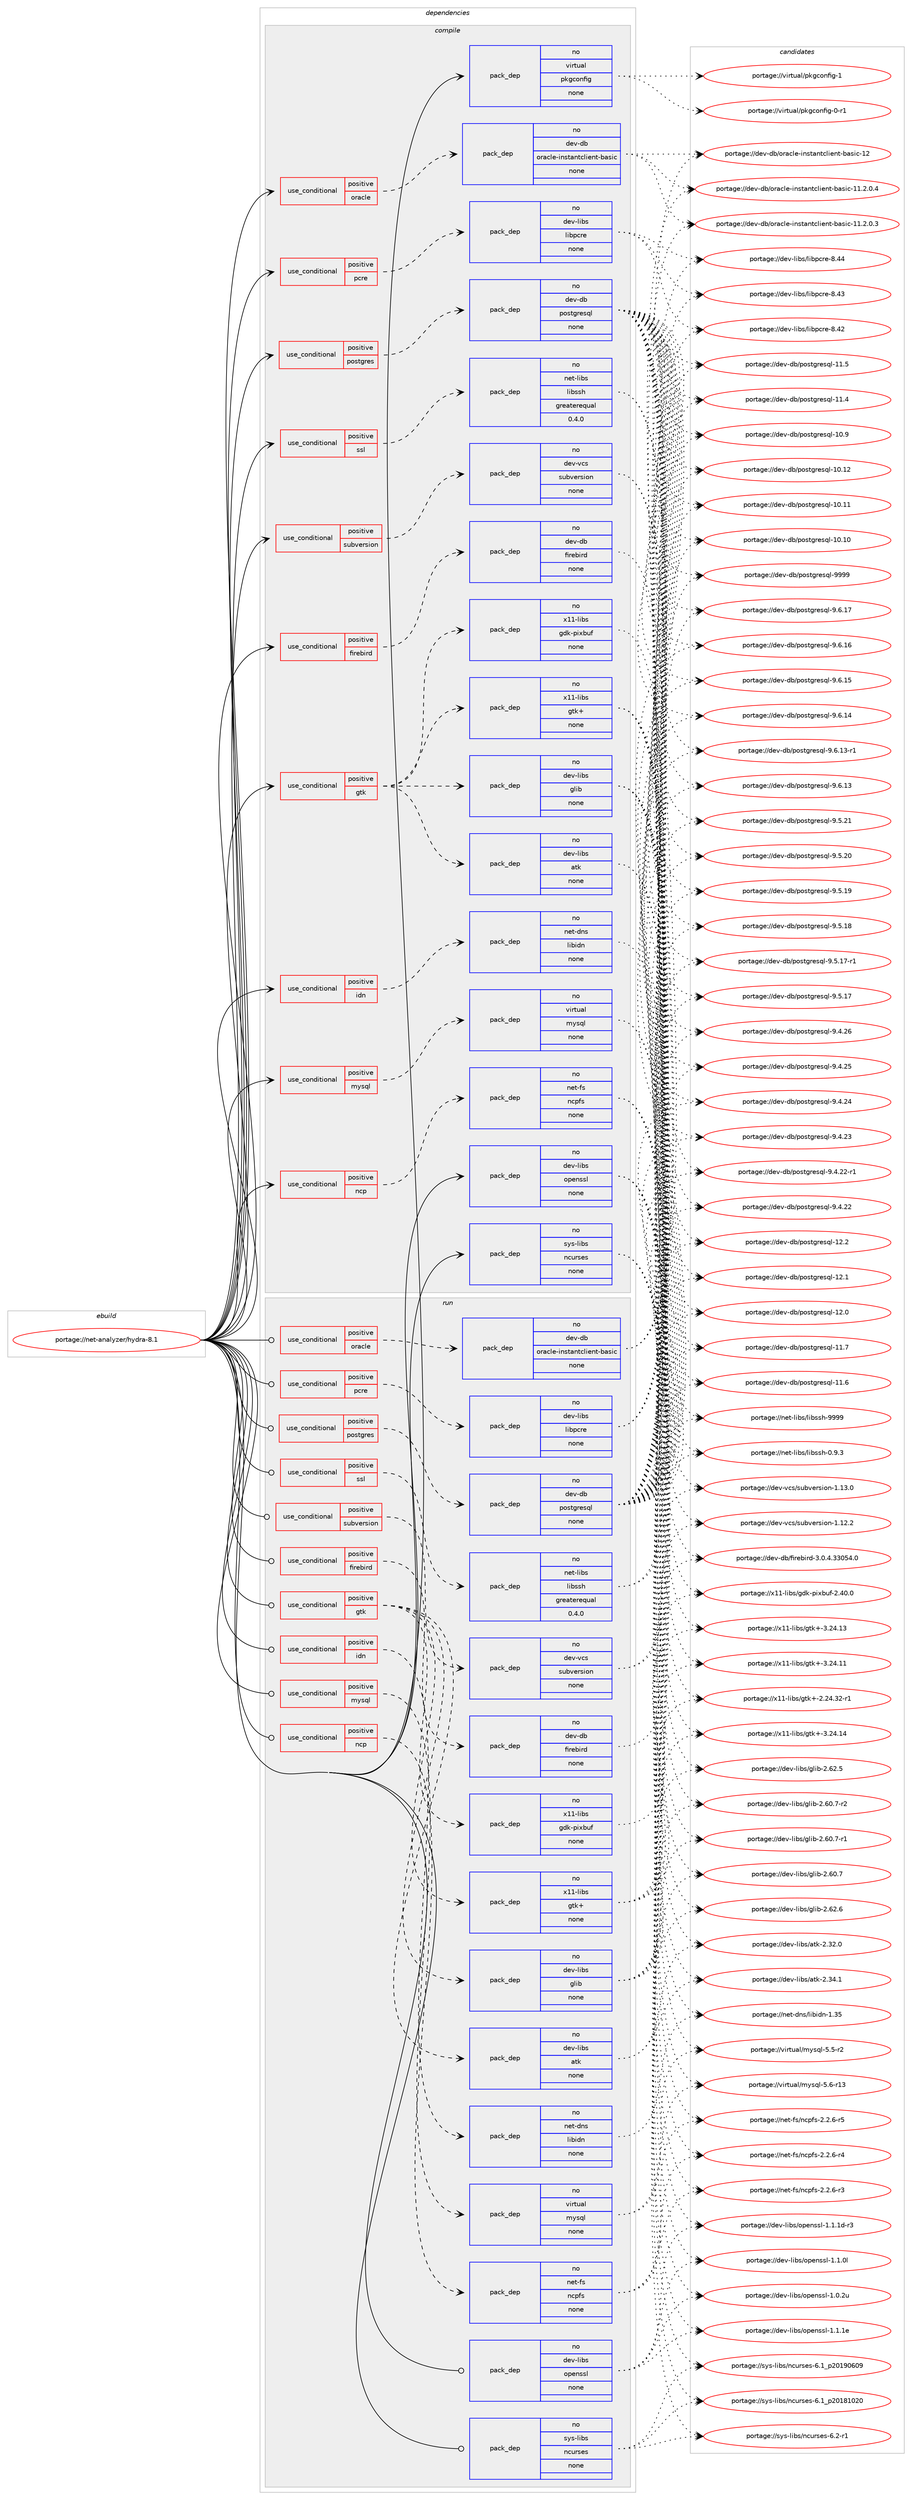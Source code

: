 digraph prolog {

# *************
# Graph options
# *************

newrank=true;
concentrate=true;
compound=true;
graph [rankdir=LR,fontname=Helvetica,fontsize=10,ranksep=1.5];#, ranksep=2.5, nodesep=0.2];
edge  [arrowhead=vee];
node  [fontname=Helvetica,fontsize=10];

# **********
# The ebuild
# **********

subgraph cluster_leftcol {
color=gray;
rank=same;
label=<<i>ebuild</i>>;
id [label="portage://net-analyzer/hydra-8.1", color=red, width=4, href="../net-analyzer/hydra-8.1.svg"];
}

# ****************
# The dependencies
# ****************

subgraph cluster_midcol {
color=gray;
label=<<i>dependencies</i>>;
subgraph cluster_compile {
fillcolor="#eeeeee";
style=filled;
label=<<i>compile</i>>;
subgraph cond4685 {
dependency26727 [label=<<TABLE BORDER="0" CELLBORDER="1" CELLSPACING="0" CELLPADDING="4"><TR><TD ROWSPAN="3" CELLPADDING="10">use_conditional</TD></TR><TR><TD>positive</TD></TR><TR><TD>firebird</TD></TR></TABLE>>, shape=none, color=red];
subgraph pack21644 {
dependency26728 [label=<<TABLE BORDER="0" CELLBORDER="1" CELLSPACING="0" CELLPADDING="4" WIDTH="220"><TR><TD ROWSPAN="6" CELLPADDING="30">pack_dep</TD></TR><TR><TD WIDTH="110">no</TD></TR><TR><TD>dev-db</TD></TR><TR><TD>firebird</TD></TR><TR><TD>none</TD></TR><TR><TD></TD></TR></TABLE>>, shape=none, color=blue];
}
dependency26727:e -> dependency26728:w [weight=20,style="dashed",arrowhead="vee"];
}
id:e -> dependency26727:w [weight=20,style="solid",arrowhead="vee"];
subgraph cond4686 {
dependency26729 [label=<<TABLE BORDER="0" CELLBORDER="1" CELLSPACING="0" CELLPADDING="4"><TR><TD ROWSPAN="3" CELLPADDING="10">use_conditional</TD></TR><TR><TD>positive</TD></TR><TR><TD>gtk</TD></TR></TABLE>>, shape=none, color=red];
subgraph pack21645 {
dependency26730 [label=<<TABLE BORDER="0" CELLBORDER="1" CELLSPACING="0" CELLPADDING="4" WIDTH="220"><TR><TD ROWSPAN="6" CELLPADDING="30">pack_dep</TD></TR><TR><TD WIDTH="110">no</TD></TR><TR><TD>dev-libs</TD></TR><TR><TD>atk</TD></TR><TR><TD>none</TD></TR><TR><TD></TD></TR></TABLE>>, shape=none, color=blue];
}
dependency26729:e -> dependency26730:w [weight=20,style="dashed",arrowhead="vee"];
subgraph pack21646 {
dependency26731 [label=<<TABLE BORDER="0" CELLBORDER="1" CELLSPACING="0" CELLPADDING="4" WIDTH="220"><TR><TD ROWSPAN="6" CELLPADDING="30">pack_dep</TD></TR><TR><TD WIDTH="110">no</TD></TR><TR><TD>dev-libs</TD></TR><TR><TD>glib</TD></TR><TR><TD>none</TD></TR><TR><TD></TD></TR></TABLE>>, shape=none, color=blue];
}
dependency26729:e -> dependency26731:w [weight=20,style="dashed",arrowhead="vee"];
subgraph pack21647 {
dependency26732 [label=<<TABLE BORDER="0" CELLBORDER="1" CELLSPACING="0" CELLPADDING="4" WIDTH="220"><TR><TD ROWSPAN="6" CELLPADDING="30">pack_dep</TD></TR><TR><TD WIDTH="110">no</TD></TR><TR><TD>x11-libs</TD></TR><TR><TD>gdk-pixbuf</TD></TR><TR><TD>none</TD></TR><TR><TD></TD></TR></TABLE>>, shape=none, color=blue];
}
dependency26729:e -> dependency26732:w [weight=20,style="dashed",arrowhead="vee"];
subgraph pack21648 {
dependency26733 [label=<<TABLE BORDER="0" CELLBORDER="1" CELLSPACING="0" CELLPADDING="4" WIDTH="220"><TR><TD ROWSPAN="6" CELLPADDING="30">pack_dep</TD></TR><TR><TD WIDTH="110">no</TD></TR><TR><TD>x11-libs</TD></TR><TR><TD>gtk+</TD></TR><TR><TD>none</TD></TR><TR><TD></TD></TR></TABLE>>, shape=none, color=blue];
}
dependency26729:e -> dependency26733:w [weight=20,style="dashed",arrowhead="vee"];
}
id:e -> dependency26729:w [weight=20,style="solid",arrowhead="vee"];
subgraph cond4687 {
dependency26734 [label=<<TABLE BORDER="0" CELLBORDER="1" CELLSPACING="0" CELLPADDING="4"><TR><TD ROWSPAN="3" CELLPADDING="10">use_conditional</TD></TR><TR><TD>positive</TD></TR><TR><TD>idn</TD></TR></TABLE>>, shape=none, color=red];
subgraph pack21649 {
dependency26735 [label=<<TABLE BORDER="0" CELLBORDER="1" CELLSPACING="0" CELLPADDING="4" WIDTH="220"><TR><TD ROWSPAN="6" CELLPADDING="30">pack_dep</TD></TR><TR><TD WIDTH="110">no</TD></TR><TR><TD>net-dns</TD></TR><TR><TD>libidn</TD></TR><TR><TD>none</TD></TR><TR><TD></TD></TR></TABLE>>, shape=none, color=blue];
}
dependency26734:e -> dependency26735:w [weight=20,style="dashed",arrowhead="vee"];
}
id:e -> dependency26734:w [weight=20,style="solid",arrowhead="vee"];
subgraph cond4688 {
dependency26736 [label=<<TABLE BORDER="0" CELLBORDER="1" CELLSPACING="0" CELLPADDING="4"><TR><TD ROWSPAN="3" CELLPADDING="10">use_conditional</TD></TR><TR><TD>positive</TD></TR><TR><TD>mysql</TD></TR></TABLE>>, shape=none, color=red];
subgraph pack21650 {
dependency26737 [label=<<TABLE BORDER="0" CELLBORDER="1" CELLSPACING="0" CELLPADDING="4" WIDTH="220"><TR><TD ROWSPAN="6" CELLPADDING="30">pack_dep</TD></TR><TR><TD WIDTH="110">no</TD></TR><TR><TD>virtual</TD></TR><TR><TD>mysql</TD></TR><TR><TD>none</TD></TR><TR><TD></TD></TR></TABLE>>, shape=none, color=blue];
}
dependency26736:e -> dependency26737:w [weight=20,style="dashed",arrowhead="vee"];
}
id:e -> dependency26736:w [weight=20,style="solid",arrowhead="vee"];
subgraph cond4689 {
dependency26738 [label=<<TABLE BORDER="0" CELLBORDER="1" CELLSPACING="0" CELLPADDING="4"><TR><TD ROWSPAN="3" CELLPADDING="10">use_conditional</TD></TR><TR><TD>positive</TD></TR><TR><TD>ncp</TD></TR></TABLE>>, shape=none, color=red];
subgraph pack21651 {
dependency26739 [label=<<TABLE BORDER="0" CELLBORDER="1" CELLSPACING="0" CELLPADDING="4" WIDTH="220"><TR><TD ROWSPAN="6" CELLPADDING="30">pack_dep</TD></TR><TR><TD WIDTH="110">no</TD></TR><TR><TD>net-fs</TD></TR><TR><TD>ncpfs</TD></TR><TR><TD>none</TD></TR><TR><TD></TD></TR></TABLE>>, shape=none, color=blue];
}
dependency26738:e -> dependency26739:w [weight=20,style="dashed",arrowhead="vee"];
}
id:e -> dependency26738:w [weight=20,style="solid",arrowhead="vee"];
subgraph cond4690 {
dependency26740 [label=<<TABLE BORDER="0" CELLBORDER="1" CELLSPACING="0" CELLPADDING="4"><TR><TD ROWSPAN="3" CELLPADDING="10">use_conditional</TD></TR><TR><TD>positive</TD></TR><TR><TD>oracle</TD></TR></TABLE>>, shape=none, color=red];
subgraph pack21652 {
dependency26741 [label=<<TABLE BORDER="0" CELLBORDER="1" CELLSPACING="0" CELLPADDING="4" WIDTH="220"><TR><TD ROWSPAN="6" CELLPADDING="30">pack_dep</TD></TR><TR><TD WIDTH="110">no</TD></TR><TR><TD>dev-db</TD></TR><TR><TD>oracle-instantclient-basic</TD></TR><TR><TD>none</TD></TR><TR><TD></TD></TR></TABLE>>, shape=none, color=blue];
}
dependency26740:e -> dependency26741:w [weight=20,style="dashed",arrowhead="vee"];
}
id:e -> dependency26740:w [weight=20,style="solid",arrowhead="vee"];
subgraph cond4691 {
dependency26742 [label=<<TABLE BORDER="0" CELLBORDER="1" CELLSPACING="0" CELLPADDING="4"><TR><TD ROWSPAN="3" CELLPADDING="10">use_conditional</TD></TR><TR><TD>positive</TD></TR><TR><TD>pcre</TD></TR></TABLE>>, shape=none, color=red];
subgraph pack21653 {
dependency26743 [label=<<TABLE BORDER="0" CELLBORDER="1" CELLSPACING="0" CELLPADDING="4" WIDTH="220"><TR><TD ROWSPAN="6" CELLPADDING="30">pack_dep</TD></TR><TR><TD WIDTH="110">no</TD></TR><TR><TD>dev-libs</TD></TR><TR><TD>libpcre</TD></TR><TR><TD>none</TD></TR><TR><TD></TD></TR></TABLE>>, shape=none, color=blue];
}
dependency26742:e -> dependency26743:w [weight=20,style="dashed",arrowhead="vee"];
}
id:e -> dependency26742:w [weight=20,style="solid",arrowhead="vee"];
subgraph cond4692 {
dependency26744 [label=<<TABLE BORDER="0" CELLBORDER="1" CELLSPACING="0" CELLPADDING="4"><TR><TD ROWSPAN="3" CELLPADDING="10">use_conditional</TD></TR><TR><TD>positive</TD></TR><TR><TD>postgres</TD></TR></TABLE>>, shape=none, color=red];
subgraph pack21654 {
dependency26745 [label=<<TABLE BORDER="0" CELLBORDER="1" CELLSPACING="0" CELLPADDING="4" WIDTH="220"><TR><TD ROWSPAN="6" CELLPADDING="30">pack_dep</TD></TR><TR><TD WIDTH="110">no</TD></TR><TR><TD>dev-db</TD></TR><TR><TD>postgresql</TD></TR><TR><TD>none</TD></TR><TR><TD></TD></TR></TABLE>>, shape=none, color=blue];
}
dependency26744:e -> dependency26745:w [weight=20,style="dashed",arrowhead="vee"];
}
id:e -> dependency26744:w [weight=20,style="solid",arrowhead="vee"];
subgraph cond4693 {
dependency26746 [label=<<TABLE BORDER="0" CELLBORDER="1" CELLSPACING="0" CELLPADDING="4"><TR><TD ROWSPAN="3" CELLPADDING="10">use_conditional</TD></TR><TR><TD>positive</TD></TR><TR><TD>ssl</TD></TR></TABLE>>, shape=none, color=red];
subgraph pack21655 {
dependency26747 [label=<<TABLE BORDER="0" CELLBORDER="1" CELLSPACING="0" CELLPADDING="4" WIDTH="220"><TR><TD ROWSPAN="6" CELLPADDING="30">pack_dep</TD></TR><TR><TD WIDTH="110">no</TD></TR><TR><TD>net-libs</TD></TR><TR><TD>libssh</TD></TR><TR><TD>greaterequal</TD></TR><TR><TD>0.4.0</TD></TR></TABLE>>, shape=none, color=blue];
}
dependency26746:e -> dependency26747:w [weight=20,style="dashed",arrowhead="vee"];
}
id:e -> dependency26746:w [weight=20,style="solid",arrowhead="vee"];
subgraph cond4694 {
dependency26748 [label=<<TABLE BORDER="0" CELLBORDER="1" CELLSPACING="0" CELLPADDING="4"><TR><TD ROWSPAN="3" CELLPADDING="10">use_conditional</TD></TR><TR><TD>positive</TD></TR><TR><TD>subversion</TD></TR></TABLE>>, shape=none, color=red];
subgraph pack21656 {
dependency26749 [label=<<TABLE BORDER="0" CELLBORDER="1" CELLSPACING="0" CELLPADDING="4" WIDTH="220"><TR><TD ROWSPAN="6" CELLPADDING="30">pack_dep</TD></TR><TR><TD WIDTH="110">no</TD></TR><TR><TD>dev-vcs</TD></TR><TR><TD>subversion</TD></TR><TR><TD>none</TD></TR><TR><TD></TD></TR></TABLE>>, shape=none, color=blue];
}
dependency26748:e -> dependency26749:w [weight=20,style="dashed",arrowhead="vee"];
}
id:e -> dependency26748:w [weight=20,style="solid",arrowhead="vee"];
subgraph pack21657 {
dependency26750 [label=<<TABLE BORDER="0" CELLBORDER="1" CELLSPACING="0" CELLPADDING="4" WIDTH="220"><TR><TD ROWSPAN="6" CELLPADDING="30">pack_dep</TD></TR><TR><TD WIDTH="110">no</TD></TR><TR><TD>dev-libs</TD></TR><TR><TD>openssl</TD></TR><TR><TD>none</TD></TR><TR><TD></TD></TR></TABLE>>, shape=none, color=blue];
}
id:e -> dependency26750:w [weight=20,style="solid",arrowhead="vee"];
subgraph pack21658 {
dependency26751 [label=<<TABLE BORDER="0" CELLBORDER="1" CELLSPACING="0" CELLPADDING="4" WIDTH="220"><TR><TD ROWSPAN="6" CELLPADDING="30">pack_dep</TD></TR><TR><TD WIDTH="110">no</TD></TR><TR><TD>sys-libs</TD></TR><TR><TD>ncurses</TD></TR><TR><TD>none</TD></TR><TR><TD></TD></TR></TABLE>>, shape=none, color=blue];
}
id:e -> dependency26751:w [weight=20,style="solid",arrowhead="vee"];
subgraph pack21659 {
dependency26752 [label=<<TABLE BORDER="0" CELLBORDER="1" CELLSPACING="0" CELLPADDING="4" WIDTH="220"><TR><TD ROWSPAN="6" CELLPADDING="30">pack_dep</TD></TR><TR><TD WIDTH="110">no</TD></TR><TR><TD>virtual</TD></TR><TR><TD>pkgconfig</TD></TR><TR><TD>none</TD></TR><TR><TD></TD></TR></TABLE>>, shape=none, color=blue];
}
id:e -> dependency26752:w [weight=20,style="solid",arrowhead="vee"];
}
subgraph cluster_compileandrun {
fillcolor="#eeeeee";
style=filled;
label=<<i>compile and run</i>>;
}
subgraph cluster_run {
fillcolor="#eeeeee";
style=filled;
label=<<i>run</i>>;
subgraph cond4695 {
dependency26753 [label=<<TABLE BORDER="0" CELLBORDER="1" CELLSPACING="0" CELLPADDING="4"><TR><TD ROWSPAN="3" CELLPADDING="10">use_conditional</TD></TR><TR><TD>positive</TD></TR><TR><TD>firebird</TD></TR></TABLE>>, shape=none, color=red];
subgraph pack21660 {
dependency26754 [label=<<TABLE BORDER="0" CELLBORDER="1" CELLSPACING="0" CELLPADDING="4" WIDTH="220"><TR><TD ROWSPAN="6" CELLPADDING="30">pack_dep</TD></TR><TR><TD WIDTH="110">no</TD></TR><TR><TD>dev-db</TD></TR><TR><TD>firebird</TD></TR><TR><TD>none</TD></TR><TR><TD></TD></TR></TABLE>>, shape=none, color=blue];
}
dependency26753:e -> dependency26754:w [weight=20,style="dashed",arrowhead="vee"];
}
id:e -> dependency26753:w [weight=20,style="solid",arrowhead="odot"];
subgraph cond4696 {
dependency26755 [label=<<TABLE BORDER="0" CELLBORDER="1" CELLSPACING="0" CELLPADDING="4"><TR><TD ROWSPAN="3" CELLPADDING="10">use_conditional</TD></TR><TR><TD>positive</TD></TR><TR><TD>gtk</TD></TR></TABLE>>, shape=none, color=red];
subgraph pack21661 {
dependency26756 [label=<<TABLE BORDER="0" CELLBORDER="1" CELLSPACING="0" CELLPADDING="4" WIDTH="220"><TR><TD ROWSPAN="6" CELLPADDING="30">pack_dep</TD></TR><TR><TD WIDTH="110">no</TD></TR><TR><TD>dev-libs</TD></TR><TR><TD>atk</TD></TR><TR><TD>none</TD></TR><TR><TD></TD></TR></TABLE>>, shape=none, color=blue];
}
dependency26755:e -> dependency26756:w [weight=20,style="dashed",arrowhead="vee"];
subgraph pack21662 {
dependency26757 [label=<<TABLE BORDER="0" CELLBORDER="1" CELLSPACING="0" CELLPADDING="4" WIDTH="220"><TR><TD ROWSPAN="6" CELLPADDING="30">pack_dep</TD></TR><TR><TD WIDTH="110">no</TD></TR><TR><TD>dev-libs</TD></TR><TR><TD>glib</TD></TR><TR><TD>none</TD></TR><TR><TD></TD></TR></TABLE>>, shape=none, color=blue];
}
dependency26755:e -> dependency26757:w [weight=20,style="dashed",arrowhead="vee"];
subgraph pack21663 {
dependency26758 [label=<<TABLE BORDER="0" CELLBORDER="1" CELLSPACING="0" CELLPADDING="4" WIDTH="220"><TR><TD ROWSPAN="6" CELLPADDING="30">pack_dep</TD></TR><TR><TD WIDTH="110">no</TD></TR><TR><TD>x11-libs</TD></TR><TR><TD>gdk-pixbuf</TD></TR><TR><TD>none</TD></TR><TR><TD></TD></TR></TABLE>>, shape=none, color=blue];
}
dependency26755:e -> dependency26758:w [weight=20,style="dashed",arrowhead="vee"];
subgraph pack21664 {
dependency26759 [label=<<TABLE BORDER="0" CELLBORDER="1" CELLSPACING="0" CELLPADDING="4" WIDTH="220"><TR><TD ROWSPAN="6" CELLPADDING="30">pack_dep</TD></TR><TR><TD WIDTH="110">no</TD></TR><TR><TD>x11-libs</TD></TR><TR><TD>gtk+</TD></TR><TR><TD>none</TD></TR><TR><TD></TD></TR></TABLE>>, shape=none, color=blue];
}
dependency26755:e -> dependency26759:w [weight=20,style="dashed",arrowhead="vee"];
}
id:e -> dependency26755:w [weight=20,style="solid",arrowhead="odot"];
subgraph cond4697 {
dependency26760 [label=<<TABLE BORDER="0" CELLBORDER="1" CELLSPACING="0" CELLPADDING="4"><TR><TD ROWSPAN="3" CELLPADDING="10">use_conditional</TD></TR><TR><TD>positive</TD></TR><TR><TD>idn</TD></TR></TABLE>>, shape=none, color=red];
subgraph pack21665 {
dependency26761 [label=<<TABLE BORDER="0" CELLBORDER="1" CELLSPACING="0" CELLPADDING="4" WIDTH="220"><TR><TD ROWSPAN="6" CELLPADDING="30">pack_dep</TD></TR><TR><TD WIDTH="110">no</TD></TR><TR><TD>net-dns</TD></TR><TR><TD>libidn</TD></TR><TR><TD>none</TD></TR><TR><TD></TD></TR></TABLE>>, shape=none, color=blue];
}
dependency26760:e -> dependency26761:w [weight=20,style="dashed",arrowhead="vee"];
}
id:e -> dependency26760:w [weight=20,style="solid",arrowhead="odot"];
subgraph cond4698 {
dependency26762 [label=<<TABLE BORDER="0" CELLBORDER="1" CELLSPACING="0" CELLPADDING="4"><TR><TD ROWSPAN="3" CELLPADDING="10">use_conditional</TD></TR><TR><TD>positive</TD></TR><TR><TD>mysql</TD></TR></TABLE>>, shape=none, color=red];
subgraph pack21666 {
dependency26763 [label=<<TABLE BORDER="0" CELLBORDER="1" CELLSPACING="0" CELLPADDING="4" WIDTH="220"><TR><TD ROWSPAN="6" CELLPADDING="30">pack_dep</TD></TR><TR><TD WIDTH="110">no</TD></TR><TR><TD>virtual</TD></TR><TR><TD>mysql</TD></TR><TR><TD>none</TD></TR><TR><TD></TD></TR></TABLE>>, shape=none, color=blue];
}
dependency26762:e -> dependency26763:w [weight=20,style="dashed",arrowhead="vee"];
}
id:e -> dependency26762:w [weight=20,style="solid",arrowhead="odot"];
subgraph cond4699 {
dependency26764 [label=<<TABLE BORDER="0" CELLBORDER="1" CELLSPACING="0" CELLPADDING="4"><TR><TD ROWSPAN="3" CELLPADDING="10">use_conditional</TD></TR><TR><TD>positive</TD></TR><TR><TD>ncp</TD></TR></TABLE>>, shape=none, color=red];
subgraph pack21667 {
dependency26765 [label=<<TABLE BORDER="0" CELLBORDER="1" CELLSPACING="0" CELLPADDING="4" WIDTH="220"><TR><TD ROWSPAN="6" CELLPADDING="30">pack_dep</TD></TR><TR><TD WIDTH="110">no</TD></TR><TR><TD>net-fs</TD></TR><TR><TD>ncpfs</TD></TR><TR><TD>none</TD></TR><TR><TD></TD></TR></TABLE>>, shape=none, color=blue];
}
dependency26764:e -> dependency26765:w [weight=20,style="dashed",arrowhead="vee"];
}
id:e -> dependency26764:w [weight=20,style="solid",arrowhead="odot"];
subgraph cond4700 {
dependency26766 [label=<<TABLE BORDER="0" CELLBORDER="1" CELLSPACING="0" CELLPADDING="4"><TR><TD ROWSPAN="3" CELLPADDING="10">use_conditional</TD></TR><TR><TD>positive</TD></TR><TR><TD>oracle</TD></TR></TABLE>>, shape=none, color=red];
subgraph pack21668 {
dependency26767 [label=<<TABLE BORDER="0" CELLBORDER="1" CELLSPACING="0" CELLPADDING="4" WIDTH="220"><TR><TD ROWSPAN="6" CELLPADDING="30">pack_dep</TD></TR><TR><TD WIDTH="110">no</TD></TR><TR><TD>dev-db</TD></TR><TR><TD>oracle-instantclient-basic</TD></TR><TR><TD>none</TD></TR><TR><TD></TD></TR></TABLE>>, shape=none, color=blue];
}
dependency26766:e -> dependency26767:w [weight=20,style="dashed",arrowhead="vee"];
}
id:e -> dependency26766:w [weight=20,style="solid",arrowhead="odot"];
subgraph cond4701 {
dependency26768 [label=<<TABLE BORDER="0" CELLBORDER="1" CELLSPACING="0" CELLPADDING="4"><TR><TD ROWSPAN="3" CELLPADDING="10">use_conditional</TD></TR><TR><TD>positive</TD></TR><TR><TD>pcre</TD></TR></TABLE>>, shape=none, color=red];
subgraph pack21669 {
dependency26769 [label=<<TABLE BORDER="0" CELLBORDER="1" CELLSPACING="0" CELLPADDING="4" WIDTH="220"><TR><TD ROWSPAN="6" CELLPADDING="30">pack_dep</TD></TR><TR><TD WIDTH="110">no</TD></TR><TR><TD>dev-libs</TD></TR><TR><TD>libpcre</TD></TR><TR><TD>none</TD></TR><TR><TD></TD></TR></TABLE>>, shape=none, color=blue];
}
dependency26768:e -> dependency26769:w [weight=20,style="dashed",arrowhead="vee"];
}
id:e -> dependency26768:w [weight=20,style="solid",arrowhead="odot"];
subgraph cond4702 {
dependency26770 [label=<<TABLE BORDER="0" CELLBORDER="1" CELLSPACING="0" CELLPADDING="4"><TR><TD ROWSPAN="3" CELLPADDING="10">use_conditional</TD></TR><TR><TD>positive</TD></TR><TR><TD>postgres</TD></TR></TABLE>>, shape=none, color=red];
subgraph pack21670 {
dependency26771 [label=<<TABLE BORDER="0" CELLBORDER="1" CELLSPACING="0" CELLPADDING="4" WIDTH="220"><TR><TD ROWSPAN="6" CELLPADDING="30">pack_dep</TD></TR><TR><TD WIDTH="110">no</TD></TR><TR><TD>dev-db</TD></TR><TR><TD>postgresql</TD></TR><TR><TD>none</TD></TR><TR><TD></TD></TR></TABLE>>, shape=none, color=blue];
}
dependency26770:e -> dependency26771:w [weight=20,style="dashed",arrowhead="vee"];
}
id:e -> dependency26770:w [weight=20,style="solid",arrowhead="odot"];
subgraph cond4703 {
dependency26772 [label=<<TABLE BORDER="0" CELLBORDER="1" CELLSPACING="0" CELLPADDING="4"><TR><TD ROWSPAN="3" CELLPADDING="10">use_conditional</TD></TR><TR><TD>positive</TD></TR><TR><TD>ssl</TD></TR></TABLE>>, shape=none, color=red];
subgraph pack21671 {
dependency26773 [label=<<TABLE BORDER="0" CELLBORDER="1" CELLSPACING="0" CELLPADDING="4" WIDTH="220"><TR><TD ROWSPAN="6" CELLPADDING="30">pack_dep</TD></TR><TR><TD WIDTH="110">no</TD></TR><TR><TD>net-libs</TD></TR><TR><TD>libssh</TD></TR><TR><TD>greaterequal</TD></TR><TR><TD>0.4.0</TD></TR></TABLE>>, shape=none, color=blue];
}
dependency26772:e -> dependency26773:w [weight=20,style="dashed",arrowhead="vee"];
}
id:e -> dependency26772:w [weight=20,style="solid",arrowhead="odot"];
subgraph cond4704 {
dependency26774 [label=<<TABLE BORDER="0" CELLBORDER="1" CELLSPACING="0" CELLPADDING="4"><TR><TD ROWSPAN="3" CELLPADDING="10">use_conditional</TD></TR><TR><TD>positive</TD></TR><TR><TD>subversion</TD></TR></TABLE>>, shape=none, color=red];
subgraph pack21672 {
dependency26775 [label=<<TABLE BORDER="0" CELLBORDER="1" CELLSPACING="0" CELLPADDING="4" WIDTH="220"><TR><TD ROWSPAN="6" CELLPADDING="30">pack_dep</TD></TR><TR><TD WIDTH="110">no</TD></TR><TR><TD>dev-vcs</TD></TR><TR><TD>subversion</TD></TR><TR><TD>none</TD></TR><TR><TD></TD></TR></TABLE>>, shape=none, color=blue];
}
dependency26774:e -> dependency26775:w [weight=20,style="dashed",arrowhead="vee"];
}
id:e -> dependency26774:w [weight=20,style="solid",arrowhead="odot"];
subgraph pack21673 {
dependency26776 [label=<<TABLE BORDER="0" CELLBORDER="1" CELLSPACING="0" CELLPADDING="4" WIDTH="220"><TR><TD ROWSPAN="6" CELLPADDING="30">pack_dep</TD></TR><TR><TD WIDTH="110">no</TD></TR><TR><TD>dev-libs</TD></TR><TR><TD>openssl</TD></TR><TR><TD>none</TD></TR><TR><TD></TD></TR></TABLE>>, shape=none, color=blue];
}
id:e -> dependency26776:w [weight=20,style="solid",arrowhead="odot"];
subgraph pack21674 {
dependency26777 [label=<<TABLE BORDER="0" CELLBORDER="1" CELLSPACING="0" CELLPADDING="4" WIDTH="220"><TR><TD ROWSPAN="6" CELLPADDING="30">pack_dep</TD></TR><TR><TD WIDTH="110">no</TD></TR><TR><TD>sys-libs</TD></TR><TR><TD>ncurses</TD></TR><TR><TD>none</TD></TR><TR><TD></TD></TR></TABLE>>, shape=none, color=blue];
}
id:e -> dependency26777:w [weight=20,style="solid",arrowhead="odot"];
}
}

# **************
# The candidates
# **************

subgraph cluster_choices {
rank=same;
color=gray;
label=<<i>candidates</i>>;

subgraph choice21644 {
color=black;
nodesep=1;
choice100101118451009847102105114101981051141004551464846524651514853524648 [label="portage://dev-db/firebird-3.0.4.33054.0", color=red, width=4,href="../dev-db/firebird-3.0.4.33054.0.svg"];
dependency26728:e -> choice100101118451009847102105114101981051141004551464846524651514853524648:w [style=dotted,weight="100"];
}
subgraph choice21645 {
color=black;
nodesep=1;
choice1001011184510810598115479711610745504651524649 [label="portage://dev-libs/atk-2.34.1", color=red, width=4,href="../dev-libs/atk-2.34.1.svg"];
choice1001011184510810598115479711610745504651504648 [label="portage://dev-libs/atk-2.32.0", color=red, width=4,href="../dev-libs/atk-2.32.0.svg"];
dependency26730:e -> choice1001011184510810598115479711610745504651524649:w [style=dotted,weight="100"];
dependency26730:e -> choice1001011184510810598115479711610745504651504648:w [style=dotted,weight="100"];
}
subgraph choice21646 {
color=black;
nodesep=1;
choice1001011184510810598115471031081059845504654504654 [label="portage://dev-libs/glib-2.62.6", color=red, width=4,href="../dev-libs/glib-2.62.6.svg"];
choice1001011184510810598115471031081059845504654504653 [label="portage://dev-libs/glib-2.62.5", color=red, width=4,href="../dev-libs/glib-2.62.5.svg"];
choice10010111845108105981154710310810598455046544846554511450 [label="portage://dev-libs/glib-2.60.7-r2", color=red, width=4,href="../dev-libs/glib-2.60.7-r2.svg"];
choice10010111845108105981154710310810598455046544846554511449 [label="portage://dev-libs/glib-2.60.7-r1", color=red, width=4,href="../dev-libs/glib-2.60.7-r1.svg"];
choice1001011184510810598115471031081059845504654484655 [label="portage://dev-libs/glib-2.60.7", color=red, width=4,href="../dev-libs/glib-2.60.7.svg"];
dependency26731:e -> choice1001011184510810598115471031081059845504654504654:w [style=dotted,weight="100"];
dependency26731:e -> choice1001011184510810598115471031081059845504654504653:w [style=dotted,weight="100"];
dependency26731:e -> choice10010111845108105981154710310810598455046544846554511450:w [style=dotted,weight="100"];
dependency26731:e -> choice10010111845108105981154710310810598455046544846554511449:w [style=dotted,weight="100"];
dependency26731:e -> choice1001011184510810598115471031081059845504654484655:w [style=dotted,weight="100"];
}
subgraph choice21647 {
color=black;
nodesep=1;
choice1204949451081059811547103100107451121051209811710245504652484648 [label="portage://x11-libs/gdk-pixbuf-2.40.0", color=red, width=4,href="../x11-libs/gdk-pixbuf-2.40.0.svg"];
dependency26732:e -> choice1204949451081059811547103100107451121051209811710245504652484648:w [style=dotted,weight="100"];
}
subgraph choice21648 {
color=black;
nodesep=1;
choice1204949451081059811547103116107434551465052464952 [label="portage://x11-libs/gtk+-3.24.14", color=red, width=4,href="../x11-libs/gtk+-3.24.14.svg"];
choice1204949451081059811547103116107434551465052464951 [label="portage://x11-libs/gtk+-3.24.13", color=red, width=4,href="../x11-libs/gtk+-3.24.13.svg"];
choice1204949451081059811547103116107434551465052464949 [label="portage://x11-libs/gtk+-3.24.11", color=red, width=4,href="../x11-libs/gtk+-3.24.11.svg"];
choice12049494510810598115471031161074345504650524651504511449 [label="portage://x11-libs/gtk+-2.24.32-r1", color=red, width=4,href="../x11-libs/gtk+-2.24.32-r1.svg"];
dependency26733:e -> choice1204949451081059811547103116107434551465052464952:w [style=dotted,weight="100"];
dependency26733:e -> choice1204949451081059811547103116107434551465052464951:w [style=dotted,weight="100"];
dependency26733:e -> choice1204949451081059811547103116107434551465052464949:w [style=dotted,weight="100"];
dependency26733:e -> choice12049494510810598115471031161074345504650524651504511449:w [style=dotted,weight="100"];
}
subgraph choice21649 {
color=black;
nodesep=1;
choice1101011164510011011547108105981051001104549465153 [label="portage://net-dns/libidn-1.35", color=red, width=4,href="../net-dns/libidn-1.35.svg"];
dependency26735:e -> choice1101011164510011011547108105981051001104549465153:w [style=dotted,weight="100"];
}
subgraph choice21650 {
color=black;
nodesep=1;
choice118105114116117971084710912111511310845534654451144951 [label="portage://virtual/mysql-5.6-r13", color=red, width=4,href="../virtual/mysql-5.6-r13.svg"];
choice1181051141161179710847109121115113108455346534511450 [label="portage://virtual/mysql-5.5-r2", color=red, width=4,href="../virtual/mysql-5.5-r2.svg"];
dependency26737:e -> choice118105114116117971084710912111511310845534654451144951:w [style=dotted,weight="100"];
dependency26737:e -> choice1181051141161179710847109121115113108455346534511450:w [style=dotted,weight="100"];
}
subgraph choice21651 {
color=black;
nodesep=1;
choice1101011164510211547110991121021154550465046544511453 [label="portage://net-fs/ncpfs-2.2.6-r5", color=red, width=4,href="../net-fs/ncpfs-2.2.6-r5.svg"];
choice1101011164510211547110991121021154550465046544511452 [label="portage://net-fs/ncpfs-2.2.6-r4", color=red, width=4,href="../net-fs/ncpfs-2.2.6-r4.svg"];
choice1101011164510211547110991121021154550465046544511451 [label="portage://net-fs/ncpfs-2.2.6-r3", color=red, width=4,href="../net-fs/ncpfs-2.2.6-r3.svg"];
dependency26739:e -> choice1101011164510211547110991121021154550465046544511453:w [style=dotted,weight="100"];
dependency26739:e -> choice1101011164510211547110991121021154550465046544511452:w [style=dotted,weight="100"];
dependency26739:e -> choice1101011164510211547110991121021154550465046544511451:w [style=dotted,weight="100"];
}
subgraph choice21652 {
color=black;
nodesep=1;
choice100101118451009847111114979910810145105110115116971101169910810510111011645989711510599454950 [label="portage://dev-db/oracle-instantclient-basic-12", color=red, width=4,href="../dev-db/oracle-instantclient-basic-12.svg"];
choice100101118451009847111114979910810145105110115116971101169910810510111011645989711510599454949465046484652 [label="portage://dev-db/oracle-instantclient-basic-11.2.0.4", color=red, width=4,href="../dev-db/oracle-instantclient-basic-11.2.0.4.svg"];
choice100101118451009847111114979910810145105110115116971101169910810510111011645989711510599454949465046484651 [label="portage://dev-db/oracle-instantclient-basic-11.2.0.3", color=red, width=4,href="../dev-db/oracle-instantclient-basic-11.2.0.3.svg"];
dependency26741:e -> choice100101118451009847111114979910810145105110115116971101169910810510111011645989711510599454950:w [style=dotted,weight="100"];
dependency26741:e -> choice100101118451009847111114979910810145105110115116971101169910810510111011645989711510599454949465046484652:w [style=dotted,weight="100"];
dependency26741:e -> choice100101118451009847111114979910810145105110115116971101169910810510111011645989711510599454949465046484651:w [style=dotted,weight="100"];
}
subgraph choice21653 {
color=black;
nodesep=1;
choice10010111845108105981154710810598112991141014556465252 [label="portage://dev-libs/libpcre-8.44", color=red, width=4,href="../dev-libs/libpcre-8.44.svg"];
choice10010111845108105981154710810598112991141014556465251 [label="portage://dev-libs/libpcre-8.43", color=red, width=4,href="../dev-libs/libpcre-8.43.svg"];
choice10010111845108105981154710810598112991141014556465250 [label="portage://dev-libs/libpcre-8.42", color=red, width=4,href="../dev-libs/libpcre-8.42.svg"];
dependency26743:e -> choice10010111845108105981154710810598112991141014556465252:w [style=dotted,weight="100"];
dependency26743:e -> choice10010111845108105981154710810598112991141014556465251:w [style=dotted,weight="100"];
dependency26743:e -> choice10010111845108105981154710810598112991141014556465250:w [style=dotted,weight="100"];
}
subgraph choice21654 {
color=black;
nodesep=1;
choice1001011184510098471121111151161031141011151131084557575757 [label="portage://dev-db/postgresql-9999", color=red, width=4,href="../dev-db/postgresql-9999.svg"];
choice10010111845100984711211111511610311410111511310845574654464955 [label="portage://dev-db/postgresql-9.6.17", color=red, width=4,href="../dev-db/postgresql-9.6.17.svg"];
choice10010111845100984711211111511610311410111511310845574654464954 [label="portage://dev-db/postgresql-9.6.16", color=red, width=4,href="../dev-db/postgresql-9.6.16.svg"];
choice10010111845100984711211111511610311410111511310845574654464953 [label="portage://dev-db/postgresql-9.6.15", color=red, width=4,href="../dev-db/postgresql-9.6.15.svg"];
choice10010111845100984711211111511610311410111511310845574654464952 [label="portage://dev-db/postgresql-9.6.14", color=red, width=4,href="../dev-db/postgresql-9.6.14.svg"];
choice100101118451009847112111115116103114101115113108455746544649514511449 [label="portage://dev-db/postgresql-9.6.13-r1", color=red, width=4,href="../dev-db/postgresql-9.6.13-r1.svg"];
choice10010111845100984711211111511610311410111511310845574654464951 [label="portage://dev-db/postgresql-9.6.13", color=red, width=4,href="../dev-db/postgresql-9.6.13.svg"];
choice10010111845100984711211111511610311410111511310845574653465049 [label="portage://dev-db/postgresql-9.5.21", color=red, width=4,href="../dev-db/postgresql-9.5.21.svg"];
choice10010111845100984711211111511610311410111511310845574653465048 [label="portage://dev-db/postgresql-9.5.20", color=red, width=4,href="../dev-db/postgresql-9.5.20.svg"];
choice10010111845100984711211111511610311410111511310845574653464957 [label="portage://dev-db/postgresql-9.5.19", color=red, width=4,href="../dev-db/postgresql-9.5.19.svg"];
choice10010111845100984711211111511610311410111511310845574653464956 [label="portage://dev-db/postgresql-9.5.18", color=red, width=4,href="../dev-db/postgresql-9.5.18.svg"];
choice100101118451009847112111115116103114101115113108455746534649554511449 [label="portage://dev-db/postgresql-9.5.17-r1", color=red, width=4,href="../dev-db/postgresql-9.5.17-r1.svg"];
choice10010111845100984711211111511610311410111511310845574653464955 [label="portage://dev-db/postgresql-9.5.17", color=red, width=4,href="../dev-db/postgresql-9.5.17.svg"];
choice10010111845100984711211111511610311410111511310845574652465054 [label="portage://dev-db/postgresql-9.4.26", color=red, width=4,href="../dev-db/postgresql-9.4.26.svg"];
choice10010111845100984711211111511610311410111511310845574652465053 [label="portage://dev-db/postgresql-9.4.25", color=red, width=4,href="../dev-db/postgresql-9.4.25.svg"];
choice10010111845100984711211111511610311410111511310845574652465052 [label="portage://dev-db/postgresql-9.4.24", color=red, width=4,href="../dev-db/postgresql-9.4.24.svg"];
choice10010111845100984711211111511610311410111511310845574652465051 [label="portage://dev-db/postgresql-9.4.23", color=red, width=4,href="../dev-db/postgresql-9.4.23.svg"];
choice100101118451009847112111115116103114101115113108455746524650504511449 [label="portage://dev-db/postgresql-9.4.22-r1", color=red, width=4,href="../dev-db/postgresql-9.4.22-r1.svg"];
choice10010111845100984711211111511610311410111511310845574652465050 [label="portage://dev-db/postgresql-9.4.22", color=red, width=4,href="../dev-db/postgresql-9.4.22.svg"];
choice1001011184510098471121111151161031141011151131084549504650 [label="portage://dev-db/postgresql-12.2", color=red, width=4,href="../dev-db/postgresql-12.2.svg"];
choice1001011184510098471121111151161031141011151131084549504649 [label="portage://dev-db/postgresql-12.1", color=red, width=4,href="../dev-db/postgresql-12.1.svg"];
choice1001011184510098471121111151161031141011151131084549504648 [label="portage://dev-db/postgresql-12.0", color=red, width=4,href="../dev-db/postgresql-12.0.svg"];
choice1001011184510098471121111151161031141011151131084549494655 [label="portage://dev-db/postgresql-11.7", color=red, width=4,href="../dev-db/postgresql-11.7.svg"];
choice1001011184510098471121111151161031141011151131084549494654 [label="portage://dev-db/postgresql-11.6", color=red, width=4,href="../dev-db/postgresql-11.6.svg"];
choice1001011184510098471121111151161031141011151131084549494653 [label="portage://dev-db/postgresql-11.5", color=red, width=4,href="../dev-db/postgresql-11.5.svg"];
choice1001011184510098471121111151161031141011151131084549494652 [label="portage://dev-db/postgresql-11.4", color=red, width=4,href="../dev-db/postgresql-11.4.svg"];
choice1001011184510098471121111151161031141011151131084549484657 [label="portage://dev-db/postgresql-10.9", color=red, width=4,href="../dev-db/postgresql-10.9.svg"];
choice100101118451009847112111115116103114101115113108454948464950 [label="portage://dev-db/postgresql-10.12", color=red, width=4,href="../dev-db/postgresql-10.12.svg"];
choice100101118451009847112111115116103114101115113108454948464949 [label="portage://dev-db/postgresql-10.11", color=red, width=4,href="../dev-db/postgresql-10.11.svg"];
choice100101118451009847112111115116103114101115113108454948464948 [label="portage://dev-db/postgresql-10.10", color=red, width=4,href="../dev-db/postgresql-10.10.svg"];
dependency26745:e -> choice1001011184510098471121111151161031141011151131084557575757:w [style=dotted,weight="100"];
dependency26745:e -> choice10010111845100984711211111511610311410111511310845574654464955:w [style=dotted,weight="100"];
dependency26745:e -> choice10010111845100984711211111511610311410111511310845574654464954:w [style=dotted,weight="100"];
dependency26745:e -> choice10010111845100984711211111511610311410111511310845574654464953:w [style=dotted,weight="100"];
dependency26745:e -> choice10010111845100984711211111511610311410111511310845574654464952:w [style=dotted,weight="100"];
dependency26745:e -> choice100101118451009847112111115116103114101115113108455746544649514511449:w [style=dotted,weight="100"];
dependency26745:e -> choice10010111845100984711211111511610311410111511310845574654464951:w [style=dotted,weight="100"];
dependency26745:e -> choice10010111845100984711211111511610311410111511310845574653465049:w [style=dotted,weight="100"];
dependency26745:e -> choice10010111845100984711211111511610311410111511310845574653465048:w [style=dotted,weight="100"];
dependency26745:e -> choice10010111845100984711211111511610311410111511310845574653464957:w [style=dotted,weight="100"];
dependency26745:e -> choice10010111845100984711211111511610311410111511310845574653464956:w [style=dotted,weight="100"];
dependency26745:e -> choice100101118451009847112111115116103114101115113108455746534649554511449:w [style=dotted,weight="100"];
dependency26745:e -> choice10010111845100984711211111511610311410111511310845574653464955:w [style=dotted,weight="100"];
dependency26745:e -> choice10010111845100984711211111511610311410111511310845574652465054:w [style=dotted,weight="100"];
dependency26745:e -> choice10010111845100984711211111511610311410111511310845574652465053:w [style=dotted,weight="100"];
dependency26745:e -> choice10010111845100984711211111511610311410111511310845574652465052:w [style=dotted,weight="100"];
dependency26745:e -> choice10010111845100984711211111511610311410111511310845574652465051:w [style=dotted,weight="100"];
dependency26745:e -> choice100101118451009847112111115116103114101115113108455746524650504511449:w [style=dotted,weight="100"];
dependency26745:e -> choice10010111845100984711211111511610311410111511310845574652465050:w [style=dotted,weight="100"];
dependency26745:e -> choice1001011184510098471121111151161031141011151131084549504650:w [style=dotted,weight="100"];
dependency26745:e -> choice1001011184510098471121111151161031141011151131084549504649:w [style=dotted,weight="100"];
dependency26745:e -> choice1001011184510098471121111151161031141011151131084549504648:w [style=dotted,weight="100"];
dependency26745:e -> choice1001011184510098471121111151161031141011151131084549494655:w [style=dotted,weight="100"];
dependency26745:e -> choice1001011184510098471121111151161031141011151131084549494654:w [style=dotted,weight="100"];
dependency26745:e -> choice1001011184510098471121111151161031141011151131084549494653:w [style=dotted,weight="100"];
dependency26745:e -> choice1001011184510098471121111151161031141011151131084549494652:w [style=dotted,weight="100"];
dependency26745:e -> choice1001011184510098471121111151161031141011151131084549484657:w [style=dotted,weight="100"];
dependency26745:e -> choice100101118451009847112111115116103114101115113108454948464950:w [style=dotted,weight="100"];
dependency26745:e -> choice100101118451009847112111115116103114101115113108454948464949:w [style=dotted,weight="100"];
dependency26745:e -> choice100101118451009847112111115116103114101115113108454948464948:w [style=dotted,weight="100"];
}
subgraph choice21655 {
color=black;
nodesep=1;
choice110101116451081059811547108105981151151044557575757 [label="portage://net-libs/libssh-9999", color=red, width=4,href="../net-libs/libssh-9999.svg"];
choice11010111645108105981154710810598115115104454846574651 [label="portage://net-libs/libssh-0.9.3", color=red, width=4,href="../net-libs/libssh-0.9.3.svg"];
dependency26747:e -> choice110101116451081059811547108105981151151044557575757:w [style=dotted,weight="100"];
dependency26747:e -> choice11010111645108105981154710810598115115104454846574651:w [style=dotted,weight="100"];
}
subgraph choice21656 {
color=black;
nodesep=1;
choice1001011184511899115471151179811810111411510511111045494649514648 [label="portage://dev-vcs/subversion-1.13.0", color=red, width=4,href="../dev-vcs/subversion-1.13.0.svg"];
choice1001011184511899115471151179811810111411510511111045494649504650 [label="portage://dev-vcs/subversion-1.12.2", color=red, width=4,href="../dev-vcs/subversion-1.12.2.svg"];
dependency26749:e -> choice1001011184511899115471151179811810111411510511111045494649514648:w [style=dotted,weight="100"];
dependency26749:e -> choice1001011184511899115471151179811810111411510511111045494649504650:w [style=dotted,weight="100"];
}
subgraph choice21657 {
color=black;
nodesep=1;
choice100101118451081059811547111112101110115115108454946494649101 [label="portage://dev-libs/openssl-1.1.1e", color=red, width=4,href="../dev-libs/openssl-1.1.1e.svg"];
choice1001011184510810598115471111121011101151151084549464946491004511451 [label="portage://dev-libs/openssl-1.1.1d-r3", color=red, width=4,href="../dev-libs/openssl-1.1.1d-r3.svg"];
choice100101118451081059811547111112101110115115108454946494648108 [label="portage://dev-libs/openssl-1.1.0l", color=red, width=4,href="../dev-libs/openssl-1.1.0l.svg"];
choice100101118451081059811547111112101110115115108454946484650117 [label="portage://dev-libs/openssl-1.0.2u", color=red, width=4,href="../dev-libs/openssl-1.0.2u.svg"];
dependency26750:e -> choice100101118451081059811547111112101110115115108454946494649101:w [style=dotted,weight="100"];
dependency26750:e -> choice1001011184510810598115471111121011101151151084549464946491004511451:w [style=dotted,weight="100"];
dependency26750:e -> choice100101118451081059811547111112101110115115108454946494648108:w [style=dotted,weight="100"];
dependency26750:e -> choice100101118451081059811547111112101110115115108454946484650117:w [style=dotted,weight="100"];
}
subgraph choice21658 {
color=black;
nodesep=1;
choice11512111545108105981154711099117114115101115455446504511449 [label="portage://sys-libs/ncurses-6.2-r1", color=red, width=4,href="../sys-libs/ncurses-6.2-r1.svg"];
choice1151211154510810598115471109911711411510111545544649951125048495748544857 [label="portage://sys-libs/ncurses-6.1_p20190609", color=red, width=4,href="../sys-libs/ncurses-6.1_p20190609.svg"];
choice1151211154510810598115471109911711411510111545544649951125048495649485048 [label="portage://sys-libs/ncurses-6.1_p20181020", color=red, width=4,href="../sys-libs/ncurses-6.1_p20181020.svg"];
dependency26751:e -> choice11512111545108105981154711099117114115101115455446504511449:w [style=dotted,weight="100"];
dependency26751:e -> choice1151211154510810598115471109911711411510111545544649951125048495748544857:w [style=dotted,weight="100"];
dependency26751:e -> choice1151211154510810598115471109911711411510111545544649951125048495649485048:w [style=dotted,weight="100"];
}
subgraph choice21659 {
color=black;
nodesep=1;
choice1181051141161179710847112107103991111101021051034549 [label="portage://virtual/pkgconfig-1", color=red, width=4,href="../virtual/pkgconfig-1.svg"];
choice11810511411611797108471121071039911111010210510345484511449 [label="portage://virtual/pkgconfig-0-r1", color=red, width=4,href="../virtual/pkgconfig-0-r1.svg"];
dependency26752:e -> choice1181051141161179710847112107103991111101021051034549:w [style=dotted,weight="100"];
dependency26752:e -> choice11810511411611797108471121071039911111010210510345484511449:w [style=dotted,weight="100"];
}
subgraph choice21660 {
color=black;
nodesep=1;
choice100101118451009847102105114101981051141004551464846524651514853524648 [label="portage://dev-db/firebird-3.0.4.33054.0", color=red, width=4,href="../dev-db/firebird-3.0.4.33054.0.svg"];
dependency26754:e -> choice100101118451009847102105114101981051141004551464846524651514853524648:w [style=dotted,weight="100"];
}
subgraph choice21661 {
color=black;
nodesep=1;
choice1001011184510810598115479711610745504651524649 [label="portage://dev-libs/atk-2.34.1", color=red, width=4,href="../dev-libs/atk-2.34.1.svg"];
choice1001011184510810598115479711610745504651504648 [label="portage://dev-libs/atk-2.32.0", color=red, width=4,href="../dev-libs/atk-2.32.0.svg"];
dependency26756:e -> choice1001011184510810598115479711610745504651524649:w [style=dotted,weight="100"];
dependency26756:e -> choice1001011184510810598115479711610745504651504648:w [style=dotted,weight="100"];
}
subgraph choice21662 {
color=black;
nodesep=1;
choice1001011184510810598115471031081059845504654504654 [label="portage://dev-libs/glib-2.62.6", color=red, width=4,href="../dev-libs/glib-2.62.6.svg"];
choice1001011184510810598115471031081059845504654504653 [label="portage://dev-libs/glib-2.62.5", color=red, width=4,href="../dev-libs/glib-2.62.5.svg"];
choice10010111845108105981154710310810598455046544846554511450 [label="portage://dev-libs/glib-2.60.7-r2", color=red, width=4,href="../dev-libs/glib-2.60.7-r2.svg"];
choice10010111845108105981154710310810598455046544846554511449 [label="portage://dev-libs/glib-2.60.7-r1", color=red, width=4,href="../dev-libs/glib-2.60.7-r1.svg"];
choice1001011184510810598115471031081059845504654484655 [label="portage://dev-libs/glib-2.60.7", color=red, width=4,href="../dev-libs/glib-2.60.7.svg"];
dependency26757:e -> choice1001011184510810598115471031081059845504654504654:w [style=dotted,weight="100"];
dependency26757:e -> choice1001011184510810598115471031081059845504654504653:w [style=dotted,weight="100"];
dependency26757:e -> choice10010111845108105981154710310810598455046544846554511450:w [style=dotted,weight="100"];
dependency26757:e -> choice10010111845108105981154710310810598455046544846554511449:w [style=dotted,weight="100"];
dependency26757:e -> choice1001011184510810598115471031081059845504654484655:w [style=dotted,weight="100"];
}
subgraph choice21663 {
color=black;
nodesep=1;
choice1204949451081059811547103100107451121051209811710245504652484648 [label="portage://x11-libs/gdk-pixbuf-2.40.0", color=red, width=4,href="../x11-libs/gdk-pixbuf-2.40.0.svg"];
dependency26758:e -> choice1204949451081059811547103100107451121051209811710245504652484648:w [style=dotted,weight="100"];
}
subgraph choice21664 {
color=black;
nodesep=1;
choice1204949451081059811547103116107434551465052464952 [label="portage://x11-libs/gtk+-3.24.14", color=red, width=4,href="../x11-libs/gtk+-3.24.14.svg"];
choice1204949451081059811547103116107434551465052464951 [label="portage://x11-libs/gtk+-3.24.13", color=red, width=4,href="../x11-libs/gtk+-3.24.13.svg"];
choice1204949451081059811547103116107434551465052464949 [label="portage://x11-libs/gtk+-3.24.11", color=red, width=4,href="../x11-libs/gtk+-3.24.11.svg"];
choice12049494510810598115471031161074345504650524651504511449 [label="portage://x11-libs/gtk+-2.24.32-r1", color=red, width=4,href="../x11-libs/gtk+-2.24.32-r1.svg"];
dependency26759:e -> choice1204949451081059811547103116107434551465052464952:w [style=dotted,weight="100"];
dependency26759:e -> choice1204949451081059811547103116107434551465052464951:w [style=dotted,weight="100"];
dependency26759:e -> choice1204949451081059811547103116107434551465052464949:w [style=dotted,weight="100"];
dependency26759:e -> choice12049494510810598115471031161074345504650524651504511449:w [style=dotted,weight="100"];
}
subgraph choice21665 {
color=black;
nodesep=1;
choice1101011164510011011547108105981051001104549465153 [label="portage://net-dns/libidn-1.35", color=red, width=4,href="../net-dns/libidn-1.35.svg"];
dependency26761:e -> choice1101011164510011011547108105981051001104549465153:w [style=dotted,weight="100"];
}
subgraph choice21666 {
color=black;
nodesep=1;
choice118105114116117971084710912111511310845534654451144951 [label="portage://virtual/mysql-5.6-r13", color=red, width=4,href="../virtual/mysql-5.6-r13.svg"];
choice1181051141161179710847109121115113108455346534511450 [label="portage://virtual/mysql-5.5-r2", color=red, width=4,href="../virtual/mysql-5.5-r2.svg"];
dependency26763:e -> choice118105114116117971084710912111511310845534654451144951:w [style=dotted,weight="100"];
dependency26763:e -> choice1181051141161179710847109121115113108455346534511450:w [style=dotted,weight="100"];
}
subgraph choice21667 {
color=black;
nodesep=1;
choice1101011164510211547110991121021154550465046544511453 [label="portage://net-fs/ncpfs-2.2.6-r5", color=red, width=4,href="../net-fs/ncpfs-2.2.6-r5.svg"];
choice1101011164510211547110991121021154550465046544511452 [label="portage://net-fs/ncpfs-2.2.6-r4", color=red, width=4,href="../net-fs/ncpfs-2.2.6-r4.svg"];
choice1101011164510211547110991121021154550465046544511451 [label="portage://net-fs/ncpfs-2.2.6-r3", color=red, width=4,href="../net-fs/ncpfs-2.2.6-r3.svg"];
dependency26765:e -> choice1101011164510211547110991121021154550465046544511453:w [style=dotted,weight="100"];
dependency26765:e -> choice1101011164510211547110991121021154550465046544511452:w [style=dotted,weight="100"];
dependency26765:e -> choice1101011164510211547110991121021154550465046544511451:w [style=dotted,weight="100"];
}
subgraph choice21668 {
color=black;
nodesep=1;
choice100101118451009847111114979910810145105110115116971101169910810510111011645989711510599454950 [label="portage://dev-db/oracle-instantclient-basic-12", color=red, width=4,href="../dev-db/oracle-instantclient-basic-12.svg"];
choice100101118451009847111114979910810145105110115116971101169910810510111011645989711510599454949465046484652 [label="portage://dev-db/oracle-instantclient-basic-11.2.0.4", color=red, width=4,href="../dev-db/oracle-instantclient-basic-11.2.0.4.svg"];
choice100101118451009847111114979910810145105110115116971101169910810510111011645989711510599454949465046484651 [label="portage://dev-db/oracle-instantclient-basic-11.2.0.3", color=red, width=4,href="../dev-db/oracle-instantclient-basic-11.2.0.3.svg"];
dependency26767:e -> choice100101118451009847111114979910810145105110115116971101169910810510111011645989711510599454950:w [style=dotted,weight="100"];
dependency26767:e -> choice100101118451009847111114979910810145105110115116971101169910810510111011645989711510599454949465046484652:w [style=dotted,weight="100"];
dependency26767:e -> choice100101118451009847111114979910810145105110115116971101169910810510111011645989711510599454949465046484651:w [style=dotted,weight="100"];
}
subgraph choice21669 {
color=black;
nodesep=1;
choice10010111845108105981154710810598112991141014556465252 [label="portage://dev-libs/libpcre-8.44", color=red, width=4,href="../dev-libs/libpcre-8.44.svg"];
choice10010111845108105981154710810598112991141014556465251 [label="portage://dev-libs/libpcre-8.43", color=red, width=4,href="../dev-libs/libpcre-8.43.svg"];
choice10010111845108105981154710810598112991141014556465250 [label="portage://dev-libs/libpcre-8.42", color=red, width=4,href="../dev-libs/libpcre-8.42.svg"];
dependency26769:e -> choice10010111845108105981154710810598112991141014556465252:w [style=dotted,weight="100"];
dependency26769:e -> choice10010111845108105981154710810598112991141014556465251:w [style=dotted,weight="100"];
dependency26769:e -> choice10010111845108105981154710810598112991141014556465250:w [style=dotted,weight="100"];
}
subgraph choice21670 {
color=black;
nodesep=1;
choice1001011184510098471121111151161031141011151131084557575757 [label="portage://dev-db/postgresql-9999", color=red, width=4,href="../dev-db/postgresql-9999.svg"];
choice10010111845100984711211111511610311410111511310845574654464955 [label="portage://dev-db/postgresql-9.6.17", color=red, width=4,href="../dev-db/postgresql-9.6.17.svg"];
choice10010111845100984711211111511610311410111511310845574654464954 [label="portage://dev-db/postgresql-9.6.16", color=red, width=4,href="../dev-db/postgresql-9.6.16.svg"];
choice10010111845100984711211111511610311410111511310845574654464953 [label="portage://dev-db/postgresql-9.6.15", color=red, width=4,href="../dev-db/postgresql-9.6.15.svg"];
choice10010111845100984711211111511610311410111511310845574654464952 [label="portage://dev-db/postgresql-9.6.14", color=red, width=4,href="../dev-db/postgresql-9.6.14.svg"];
choice100101118451009847112111115116103114101115113108455746544649514511449 [label="portage://dev-db/postgresql-9.6.13-r1", color=red, width=4,href="../dev-db/postgresql-9.6.13-r1.svg"];
choice10010111845100984711211111511610311410111511310845574654464951 [label="portage://dev-db/postgresql-9.6.13", color=red, width=4,href="../dev-db/postgresql-9.6.13.svg"];
choice10010111845100984711211111511610311410111511310845574653465049 [label="portage://dev-db/postgresql-9.5.21", color=red, width=4,href="../dev-db/postgresql-9.5.21.svg"];
choice10010111845100984711211111511610311410111511310845574653465048 [label="portage://dev-db/postgresql-9.5.20", color=red, width=4,href="../dev-db/postgresql-9.5.20.svg"];
choice10010111845100984711211111511610311410111511310845574653464957 [label="portage://dev-db/postgresql-9.5.19", color=red, width=4,href="../dev-db/postgresql-9.5.19.svg"];
choice10010111845100984711211111511610311410111511310845574653464956 [label="portage://dev-db/postgresql-9.5.18", color=red, width=4,href="../dev-db/postgresql-9.5.18.svg"];
choice100101118451009847112111115116103114101115113108455746534649554511449 [label="portage://dev-db/postgresql-9.5.17-r1", color=red, width=4,href="../dev-db/postgresql-9.5.17-r1.svg"];
choice10010111845100984711211111511610311410111511310845574653464955 [label="portage://dev-db/postgresql-9.5.17", color=red, width=4,href="../dev-db/postgresql-9.5.17.svg"];
choice10010111845100984711211111511610311410111511310845574652465054 [label="portage://dev-db/postgresql-9.4.26", color=red, width=4,href="../dev-db/postgresql-9.4.26.svg"];
choice10010111845100984711211111511610311410111511310845574652465053 [label="portage://dev-db/postgresql-9.4.25", color=red, width=4,href="../dev-db/postgresql-9.4.25.svg"];
choice10010111845100984711211111511610311410111511310845574652465052 [label="portage://dev-db/postgresql-9.4.24", color=red, width=4,href="../dev-db/postgresql-9.4.24.svg"];
choice10010111845100984711211111511610311410111511310845574652465051 [label="portage://dev-db/postgresql-9.4.23", color=red, width=4,href="../dev-db/postgresql-9.4.23.svg"];
choice100101118451009847112111115116103114101115113108455746524650504511449 [label="portage://dev-db/postgresql-9.4.22-r1", color=red, width=4,href="../dev-db/postgresql-9.4.22-r1.svg"];
choice10010111845100984711211111511610311410111511310845574652465050 [label="portage://dev-db/postgresql-9.4.22", color=red, width=4,href="../dev-db/postgresql-9.4.22.svg"];
choice1001011184510098471121111151161031141011151131084549504650 [label="portage://dev-db/postgresql-12.2", color=red, width=4,href="../dev-db/postgresql-12.2.svg"];
choice1001011184510098471121111151161031141011151131084549504649 [label="portage://dev-db/postgresql-12.1", color=red, width=4,href="../dev-db/postgresql-12.1.svg"];
choice1001011184510098471121111151161031141011151131084549504648 [label="portage://dev-db/postgresql-12.0", color=red, width=4,href="../dev-db/postgresql-12.0.svg"];
choice1001011184510098471121111151161031141011151131084549494655 [label="portage://dev-db/postgresql-11.7", color=red, width=4,href="../dev-db/postgresql-11.7.svg"];
choice1001011184510098471121111151161031141011151131084549494654 [label="portage://dev-db/postgresql-11.6", color=red, width=4,href="../dev-db/postgresql-11.6.svg"];
choice1001011184510098471121111151161031141011151131084549494653 [label="portage://dev-db/postgresql-11.5", color=red, width=4,href="../dev-db/postgresql-11.5.svg"];
choice1001011184510098471121111151161031141011151131084549494652 [label="portage://dev-db/postgresql-11.4", color=red, width=4,href="../dev-db/postgresql-11.4.svg"];
choice1001011184510098471121111151161031141011151131084549484657 [label="portage://dev-db/postgresql-10.9", color=red, width=4,href="../dev-db/postgresql-10.9.svg"];
choice100101118451009847112111115116103114101115113108454948464950 [label="portage://dev-db/postgresql-10.12", color=red, width=4,href="../dev-db/postgresql-10.12.svg"];
choice100101118451009847112111115116103114101115113108454948464949 [label="portage://dev-db/postgresql-10.11", color=red, width=4,href="../dev-db/postgresql-10.11.svg"];
choice100101118451009847112111115116103114101115113108454948464948 [label="portage://dev-db/postgresql-10.10", color=red, width=4,href="../dev-db/postgresql-10.10.svg"];
dependency26771:e -> choice1001011184510098471121111151161031141011151131084557575757:w [style=dotted,weight="100"];
dependency26771:e -> choice10010111845100984711211111511610311410111511310845574654464955:w [style=dotted,weight="100"];
dependency26771:e -> choice10010111845100984711211111511610311410111511310845574654464954:w [style=dotted,weight="100"];
dependency26771:e -> choice10010111845100984711211111511610311410111511310845574654464953:w [style=dotted,weight="100"];
dependency26771:e -> choice10010111845100984711211111511610311410111511310845574654464952:w [style=dotted,weight="100"];
dependency26771:e -> choice100101118451009847112111115116103114101115113108455746544649514511449:w [style=dotted,weight="100"];
dependency26771:e -> choice10010111845100984711211111511610311410111511310845574654464951:w [style=dotted,weight="100"];
dependency26771:e -> choice10010111845100984711211111511610311410111511310845574653465049:w [style=dotted,weight="100"];
dependency26771:e -> choice10010111845100984711211111511610311410111511310845574653465048:w [style=dotted,weight="100"];
dependency26771:e -> choice10010111845100984711211111511610311410111511310845574653464957:w [style=dotted,weight="100"];
dependency26771:e -> choice10010111845100984711211111511610311410111511310845574653464956:w [style=dotted,weight="100"];
dependency26771:e -> choice100101118451009847112111115116103114101115113108455746534649554511449:w [style=dotted,weight="100"];
dependency26771:e -> choice10010111845100984711211111511610311410111511310845574653464955:w [style=dotted,weight="100"];
dependency26771:e -> choice10010111845100984711211111511610311410111511310845574652465054:w [style=dotted,weight="100"];
dependency26771:e -> choice10010111845100984711211111511610311410111511310845574652465053:w [style=dotted,weight="100"];
dependency26771:e -> choice10010111845100984711211111511610311410111511310845574652465052:w [style=dotted,weight="100"];
dependency26771:e -> choice10010111845100984711211111511610311410111511310845574652465051:w [style=dotted,weight="100"];
dependency26771:e -> choice100101118451009847112111115116103114101115113108455746524650504511449:w [style=dotted,weight="100"];
dependency26771:e -> choice10010111845100984711211111511610311410111511310845574652465050:w [style=dotted,weight="100"];
dependency26771:e -> choice1001011184510098471121111151161031141011151131084549504650:w [style=dotted,weight="100"];
dependency26771:e -> choice1001011184510098471121111151161031141011151131084549504649:w [style=dotted,weight="100"];
dependency26771:e -> choice1001011184510098471121111151161031141011151131084549504648:w [style=dotted,weight="100"];
dependency26771:e -> choice1001011184510098471121111151161031141011151131084549494655:w [style=dotted,weight="100"];
dependency26771:e -> choice1001011184510098471121111151161031141011151131084549494654:w [style=dotted,weight="100"];
dependency26771:e -> choice1001011184510098471121111151161031141011151131084549494653:w [style=dotted,weight="100"];
dependency26771:e -> choice1001011184510098471121111151161031141011151131084549494652:w [style=dotted,weight="100"];
dependency26771:e -> choice1001011184510098471121111151161031141011151131084549484657:w [style=dotted,weight="100"];
dependency26771:e -> choice100101118451009847112111115116103114101115113108454948464950:w [style=dotted,weight="100"];
dependency26771:e -> choice100101118451009847112111115116103114101115113108454948464949:w [style=dotted,weight="100"];
dependency26771:e -> choice100101118451009847112111115116103114101115113108454948464948:w [style=dotted,weight="100"];
}
subgraph choice21671 {
color=black;
nodesep=1;
choice110101116451081059811547108105981151151044557575757 [label="portage://net-libs/libssh-9999", color=red, width=4,href="../net-libs/libssh-9999.svg"];
choice11010111645108105981154710810598115115104454846574651 [label="portage://net-libs/libssh-0.9.3", color=red, width=4,href="../net-libs/libssh-0.9.3.svg"];
dependency26773:e -> choice110101116451081059811547108105981151151044557575757:w [style=dotted,weight="100"];
dependency26773:e -> choice11010111645108105981154710810598115115104454846574651:w [style=dotted,weight="100"];
}
subgraph choice21672 {
color=black;
nodesep=1;
choice1001011184511899115471151179811810111411510511111045494649514648 [label="portage://dev-vcs/subversion-1.13.0", color=red, width=4,href="../dev-vcs/subversion-1.13.0.svg"];
choice1001011184511899115471151179811810111411510511111045494649504650 [label="portage://dev-vcs/subversion-1.12.2", color=red, width=4,href="../dev-vcs/subversion-1.12.2.svg"];
dependency26775:e -> choice1001011184511899115471151179811810111411510511111045494649514648:w [style=dotted,weight="100"];
dependency26775:e -> choice1001011184511899115471151179811810111411510511111045494649504650:w [style=dotted,weight="100"];
}
subgraph choice21673 {
color=black;
nodesep=1;
choice100101118451081059811547111112101110115115108454946494649101 [label="portage://dev-libs/openssl-1.1.1e", color=red, width=4,href="../dev-libs/openssl-1.1.1e.svg"];
choice1001011184510810598115471111121011101151151084549464946491004511451 [label="portage://dev-libs/openssl-1.1.1d-r3", color=red, width=4,href="../dev-libs/openssl-1.1.1d-r3.svg"];
choice100101118451081059811547111112101110115115108454946494648108 [label="portage://dev-libs/openssl-1.1.0l", color=red, width=4,href="../dev-libs/openssl-1.1.0l.svg"];
choice100101118451081059811547111112101110115115108454946484650117 [label="portage://dev-libs/openssl-1.0.2u", color=red, width=4,href="../dev-libs/openssl-1.0.2u.svg"];
dependency26776:e -> choice100101118451081059811547111112101110115115108454946494649101:w [style=dotted,weight="100"];
dependency26776:e -> choice1001011184510810598115471111121011101151151084549464946491004511451:w [style=dotted,weight="100"];
dependency26776:e -> choice100101118451081059811547111112101110115115108454946494648108:w [style=dotted,weight="100"];
dependency26776:e -> choice100101118451081059811547111112101110115115108454946484650117:w [style=dotted,weight="100"];
}
subgraph choice21674 {
color=black;
nodesep=1;
choice11512111545108105981154711099117114115101115455446504511449 [label="portage://sys-libs/ncurses-6.2-r1", color=red, width=4,href="../sys-libs/ncurses-6.2-r1.svg"];
choice1151211154510810598115471109911711411510111545544649951125048495748544857 [label="portage://sys-libs/ncurses-6.1_p20190609", color=red, width=4,href="../sys-libs/ncurses-6.1_p20190609.svg"];
choice1151211154510810598115471109911711411510111545544649951125048495649485048 [label="portage://sys-libs/ncurses-6.1_p20181020", color=red, width=4,href="../sys-libs/ncurses-6.1_p20181020.svg"];
dependency26777:e -> choice11512111545108105981154711099117114115101115455446504511449:w [style=dotted,weight="100"];
dependency26777:e -> choice1151211154510810598115471109911711411510111545544649951125048495748544857:w [style=dotted,weight="100"];
dependency26777:e -> choice1151211154510810598115471109911711411510111545544649951125048495649485048:w [style=dotted,weight="100"];
}
}

}
